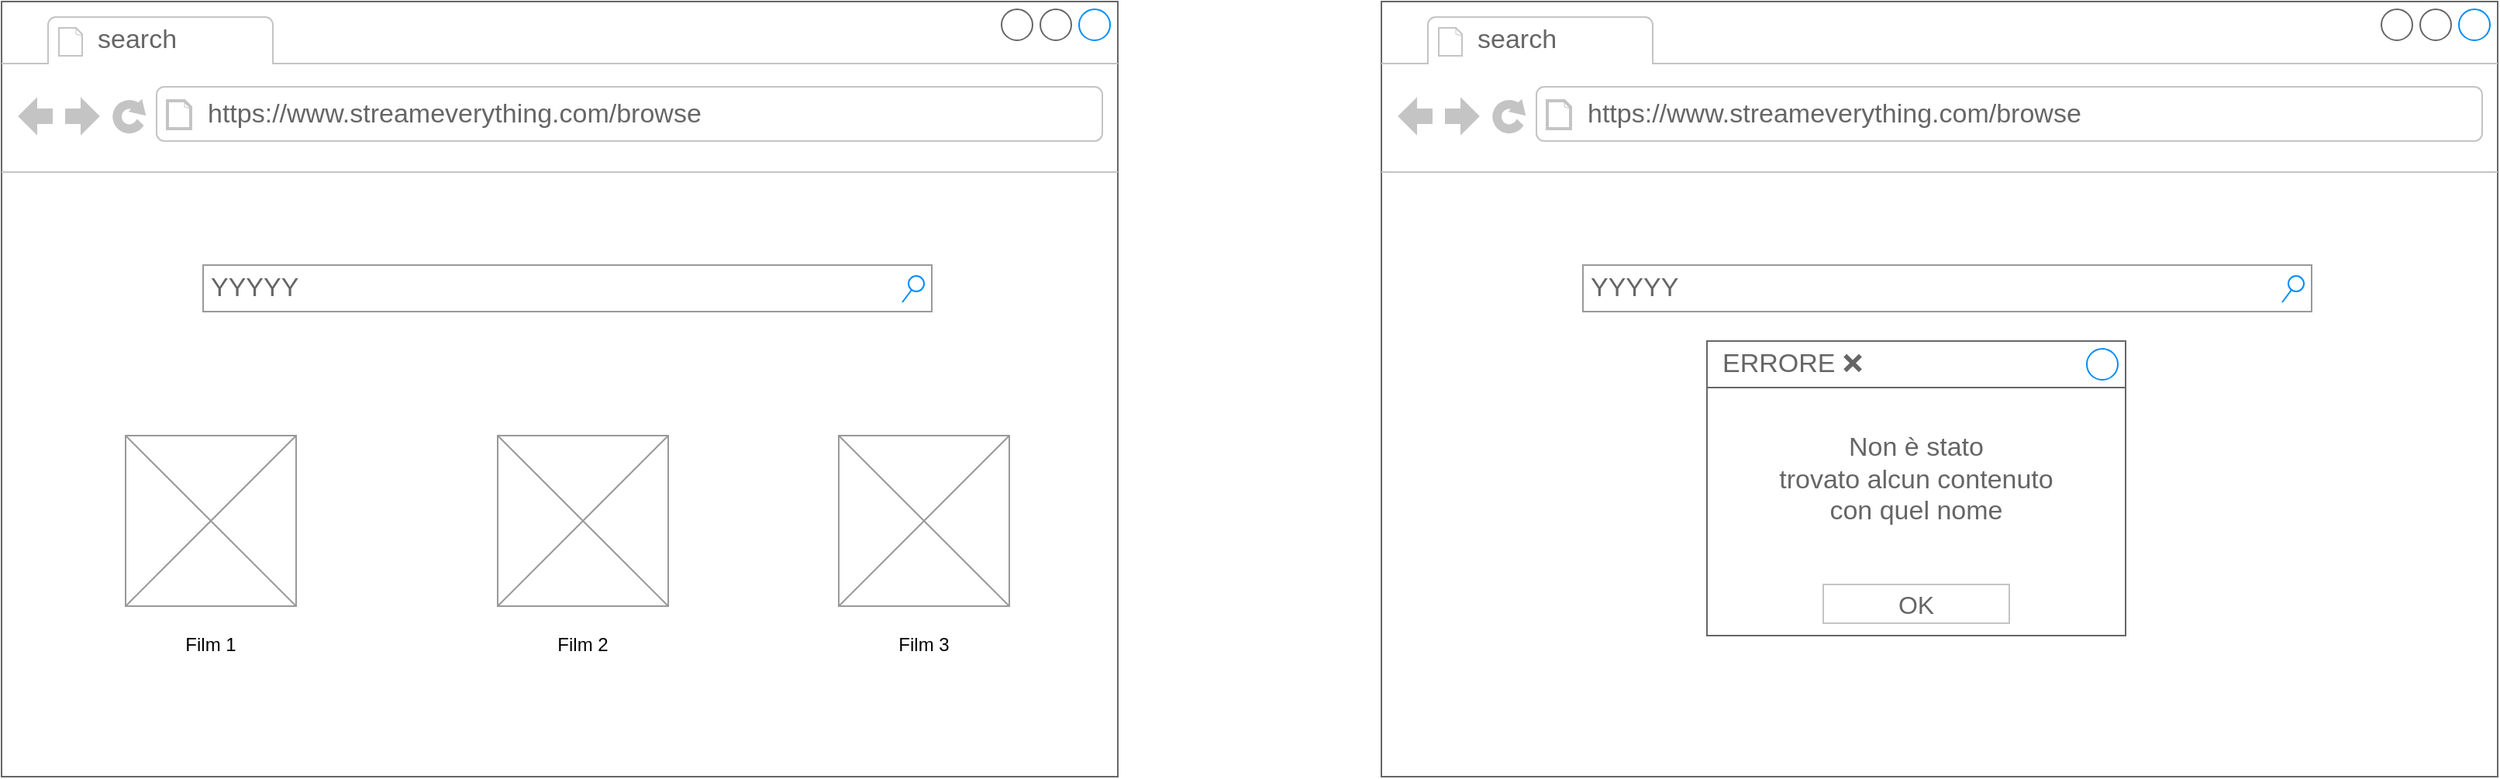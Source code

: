 <mxfile>
    <diagram id="QFfR0isqJGYMlyCXbjKK" name="Pagina-1">
        <mxGraphModel dx="649" dy="647" grid="1" gridSize="10" guides="1" tooltips="1" connect="1" arrows="1" fold="1" page="1" pageScale="1" pageWidth="1169" pageHeight="827" math="0" shadow="0">
            <root>
                <mxCell id="0"/>
                <mxCell id="1" parent="0"/>
                <mxCell id="2" value="" style="strokeWidth=1;shadow=0;dashed=0;align=center;html=1;shape=mxgraph.mockup.containers.browserWindow;rSize=0;strokeColor=#666666;strokeColor2=#008cff;strokeColor3=#c4c4c4;mainText=,;recursiveResize=0;" parent="1" vertex="1">
                    <mxGeometry x="130" y="100" width="720" height="500" as="geometry"/>
                </mxCell>
                <mxCell id="3" value="search" style="strokeWidth=1;shadow=0;dashed=0;align=center;html=1;shape=mxgraph.mockup.containers.anchor;fontSize=17;fontColor=#666666;align=left;" parent="2" vertex="1">
                    <mxGeometry x="60" y="12" width="110" height="26" as="geometry"/>
                </mxCell>
                <mxCell id="4" value="https://www.streameverything.com/browse" style="strokeWidth=1;shadow=0;dashed=0;align=center;html=1;shape=mxgraph.mockup.containers.anchor;rSize=0;fontSize=17;fontColor=#666666;align=left;" parent="2" vertex="1">
                    <mxGeometry x="131" y="60" width="250" height="26" as="geometry"/>
                </mxCell>
                <mxCell id="5" value="" style="verticalLabelPosition=bottom;shadow=0;dashed=0;align=center;html=1;verticalAlign=top;strokeWidth=1;shape=mxgraph.mockup.graphics.simpleIcon;strokeColor=#999999;" parent="2" vertex="1">
                    <mxGeometry x="80" y="280" width="110" height="110" as="geometry"/>
                </mxCell>
                <mxCell id="6" value="" style="verticalLabelPosition=bottom;shadow=0;dashed=0;align=center;html=1;verticalAlign=top;strokeWidth=1;shape=mxgraph.mockup.graphics.simpleIcon;strokeColor=#999999;" parent="2" vertex="1">
                    <mxGeometry x="320" y="280" width="110" height="110" as="geometry"/>
                </mxCell>
                <mxCell id="7" value="" style="verticalLabelPosition=bottom;shadow=0;dashed=0;align=center;html=1;verticalAlign=top;strokeWidth=1;shape=mxgraph.mockup.graphics.simpleIcon;strokeColor=#999999;" parent="2" vertex="1">
                    <mxGeometry x="540" y="280" width="110" height="110" as="geometry"/>
                </mxCell>
                <mxCell id="8" value="YYYYY" style="strokeWidth=1;shadow=0;dashed=0;align=center;html=1;shape=mxgraph.mockup.forms.searchBox;strokeColor=#999999;mainText=;strokeColor2=#008cff;fontColor=#666666;fontSize=17;align=left;spacingLeft=3;" parent="2" vertex="1">
                    <mxGeometry x="130" y="170" width="470" height="30" as="geometry"/>
                </mxCell>
                <mxCell id="10" value="Film 1" style="text;html=1;strokeColor=none;fillColor=none;align=center;verticalAlign=middle;whiteSpace=wrap;rounded=0;" parent="2" vertex="1">
                    <mxGeometry x="105" y="400" width="60" height="30" as="geometry"/>
                </mxCell>
                <mxCell id="11" value="Film 2" style="text;html=1;strokeColor=none;fillColor=none;align=center;verticalAlign=middle;whiteSpace=wrap;rounded=0;" parent="2" vertex="1">
                    <mxGeometry x="345" y="400" width="60" height="30" as="geometry"/>
                </mxCell>
                <mxCell id="12" value="Film 3" style="text;html=1;strokeColor=none;fillColor=none;align=center;verticalAlign=middle;whiteSpace=wrap;rounded=0;" parent="2" vertex="1">
                    <mxGeometry x="565" y="400" width="60" height="30" as="geometry"/>
                </mxCell>
                <mxCell id="13" value="" style="strokeWidth=1;shadow=0;dashed=0;align=center;html=1;shape=mxgraph.mockup.containers.browserWindow;rSize=0;strokeColor=#666666;strokeColor2=#008cff;strokeColor3=#c4c4c4;mainText=,;recursiveResize=0;" parent="1" vertex="1">
                    <mxGeometry x="1020" y="100" width="720" height="500" as="geometry"/>
                </mxCell>
                <mxCell id="14" value="search" style="strokeWidth=1;shadow=0;dashed=0;align=center;html=1;shape=mxgraph.mockup.containers.anchor;fontSize=17;fontColor=#666666;align=left;" parent="13" vertex="1">
                    <mxGeometry x="60" y="12" width="110" height="26" as="geometry"/>
                </mxCell>
                <mxCell id="15" value="https://www.streameverything.com/browse" style="strokeWidth=1;shadow=0;dashed=0;align=center;html=1;shape=mxgraph.mockup.containers.anchor;rSize=0;fontSize=17;fontColor=#666666;align=left;" parent="13" vertex="1">
                    <mxGeometry x="131" y="60" width="250" height="26" as="geometry"/>
                </mxCell>
                <mxCell id="19" value="YYYYY" style="strokeWidth=1;shadow=0;dashed=0;align=center;html=1;shape=mxgraph.mockup.forms.searchBox;strokeColor=#999999;mainText=;strokeColor2=#008cff;fontColor=#666666;fontSize=17;align=left;spacingLeft=3;" parent="13" vertex="1">
                    <mxGeometry x="130" y="170" width="470" height="30" as="geometry"/>
                </mxCell>
                <mxCell id="24" value="&lt;br&gt;Non è stato&lt;br&gt;trovato alcun contenuto&lt;br&gt;con quel nome" style="strokeWidth=1;shadow=0;dashed=0;align=center;html=1;shape=mxgraph.mockup.containers.rrect;rSize=0;strokeColor=#666666;fontColor=#666666;fontSize=17;verticalAlign=top;whiteSpace=wrap;fillColor=#ffffff;spacingTop=32;" parent="13" vertex="1">
                    <mxGeometry x="210" y="219" width="270" height="190" as="geometry"/>
                </mxCell>
                <mxCell id="25" value="ERRORE ❌" style="strokeWidth=1;shadow=0;dashed=0;align=center;html=1;shape=mxgraph.mockup.containers.rrect;rSize=0;fontSize=17;fontColor=#666666;strokeColor=#666666;align=left;spacingLeft=8;fillColor=#ffffff;resizeWidth=1;" parent="24" vertex="1">
                    <mxGeometry width="270" height="30" relative="1" as="geometry"/>
                </mxCell>
                <mxCell id="26" value="" style="shape=ellipse;strokeColor=#008cff;resizable=0;fillColor=none;html=1;fontSize=9;" parent="25" vertex="1">
                    <mxGeometry x="1" y="0.5" width="20" height="20" relative="1" as="geometry">
                        <mxPoint x="-25" y="-10" as="offset"/>
                    </mxGeometry>
                </mxCell>
                <mxCell id="27" value="OK" style="strokeWidth=1;shadow=0;dashed=0;align=center;html=1;shape=mxgraph.mockup.containers.rrect;rSize=0;fontSize=16;fontColor=#666666;strokeColor=#c4c4c4;resizable=0;whiteSpace=wrap;fillColor=#ffffff;" parent="24" vertex="1">
                    <mxGeometry x="0.5" y="1" width="120" height="25" relative="1" as="geometry">
                        <mxPoint x="-60" y="-33" as="offset"/>
                    </mxGeometry>
                </mxCell>
            </root>
        </mxGraphModel>
    </diagram>
</mxfile>